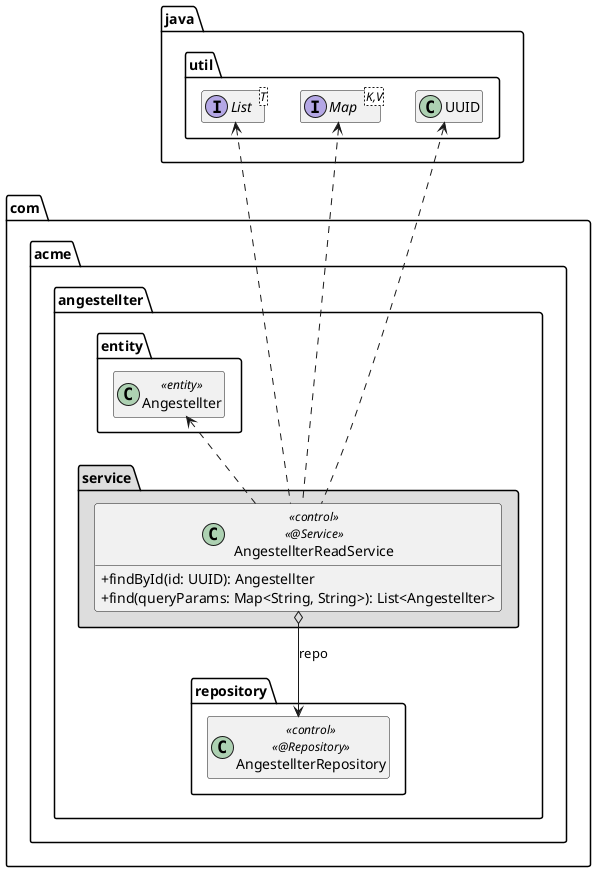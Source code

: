 ' Copyright (C) 2019 - present Juergen Zimmermann, Hochschule Karlsruhe
'
' This program is free software: you can redistribute it and/or modify
' it under the terms of the GNU General Public License as published by
' the Free Software Foundation, either version 3 of the License, or
' (at your option) any later version.
'
' This program is distributed in the hope that it will be useful,
' but WITHOUT ANY WARRANTY; without even the implied warranty of
' MERCHANTABILITY or FITNESS FOR A PARTICULAR PURPOSE.  See the
' GNU General Public License for more details.
'
' You should have received a copy of the GNU General Public License
' along with this program.  If not, see <https://www.gnu.org/licenses/>.
@startuml AngestellterReadService

skinparam classAttributeIconSize 0

package java.util {
    interface List<T>
    interface Map<K,V>
    class UUID
}

package com.acme.angestellter {
    package entity {
        class Angestellter << entity >>

        Angestellter .up[hidden].> List
    }

    package repository {
        class AngestellterRepository << control >> << @Repository >>
    }

    package service #DDDDDD {
        class AngestellterReadService << control >> << @Service >> {
            + findById(id: UUID): Angestellter
            + find(queryParams: Map<String, String>): List<Angestellter>
        }

        AngestellterReadService o--> AngestellterRepository : repo
        AngestellterReadService .up.> Angestellter
        AngestellterReadService .up.> UUID
        AngestellterReadService .up> List
        AngestellterReadService .up.> Map
    }
}

hide empty members


@enduml
